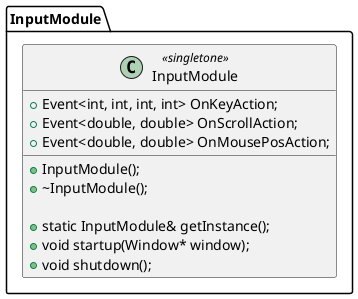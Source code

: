 @startuml
package InputModule 
{
    class InputModule <<singletone>>
    {
        +Event<int, int, int, int> OnKeyAction;
        +Event<double, double> OnScrollAction;
        +Event<double, double> OnMousePosAction;

        +InputModule();
        +~InputModule();

        +static InputModule& getInstance();
        +void startup(Window* window);
        +void shutdown();
    }
}
@enduml